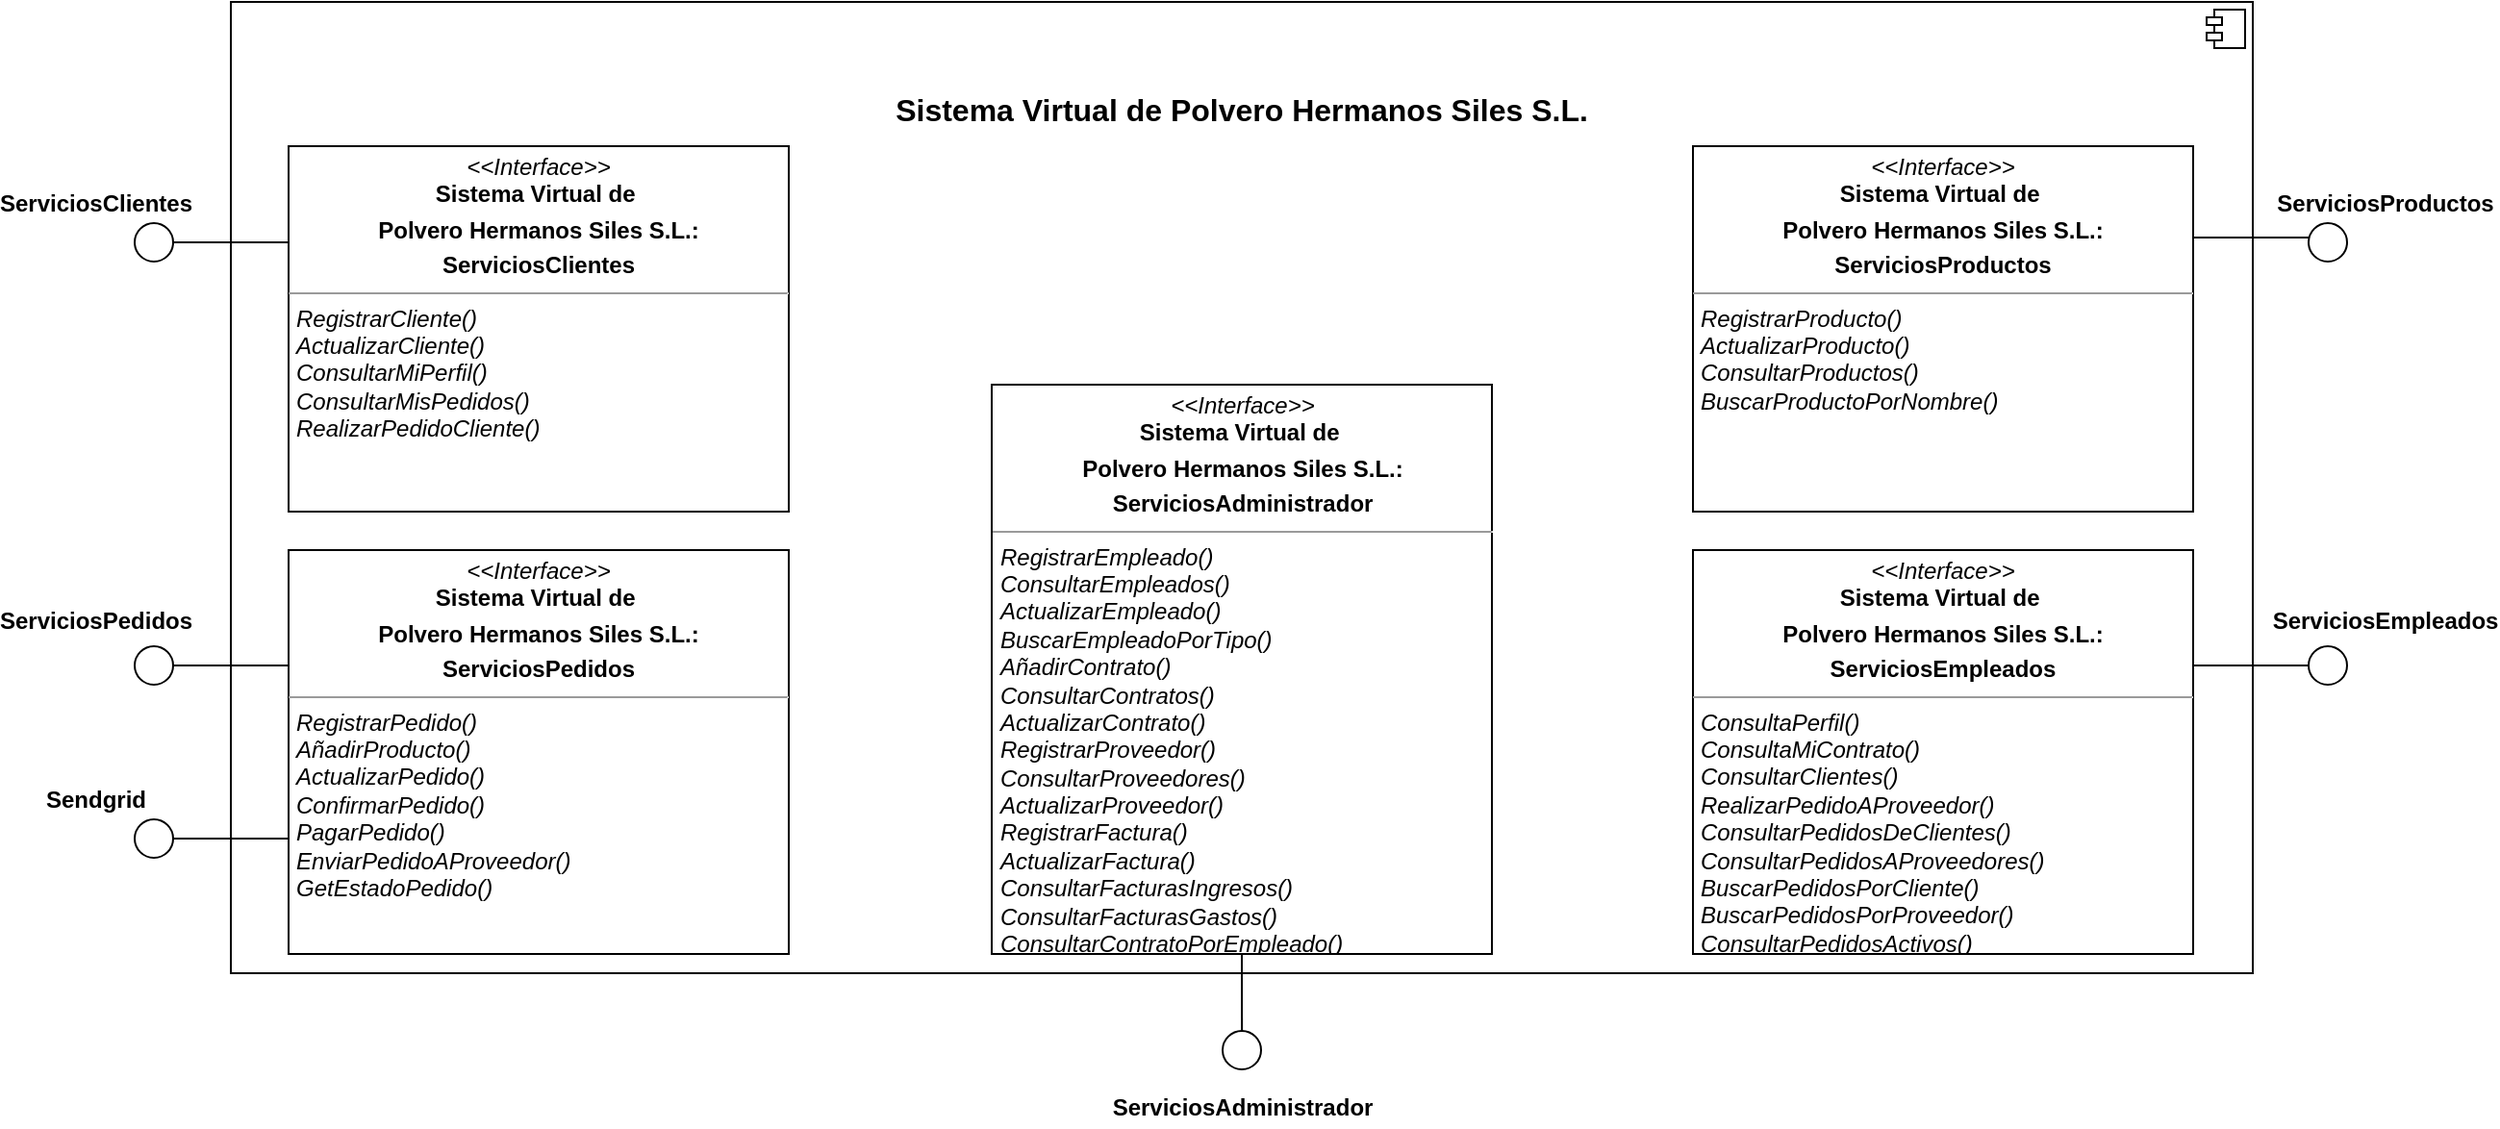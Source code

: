 <mxfile version="14.2.7" type="device"><diagram id="bIbqRtzF2yHmkjVtF5SZ" name="Page-1"><mxGraphModel dx="1038" dy="523" grid="0" gridSize="10" guides="0" tooltips="1" connect="1" arrows="1" fold="1" page="0" pageScale="1" pageWidth="827" pageHeight="1169" math="0" shadow="0"><root><mxCell id="0"/><mxCell id="1" parent="0"/><mxCell id="0OEKfoohq0oZQzU5vVc0-1" value="&lt;p style=&quot;margin: 0px ; margin-top: 6px ; text-align: center&quot;&gt;&lt;b&gt;&lt;br&gt;&lt;/b&gt;&lt;/p&gt;&lt;p style=&quot;margin: 0px ; margin-top: 6px ; text-align: center&quot;&gt;&lt;b&gt;&lt;br&gt;&lt;/b&gt;&lt;/p&gt;&lt;p style=&quot;margin: 0px ; margin-top: 6px ; text-align: center&quot;&gt;&lt;b&gt;&lt;font style=&quot;font-size: 16px&quot;&gt;Sistema Virtual de Polvero Hermanos Siles S.L.&lt;/font&gt;&lt;/b&gt;&lt;br&gt;&lt;/p&gt;" style="align=left;overflow=fill;html=1;dropTarget=0;" parent="1" vertex="1"><mxGeometry x="270" y="295" width="1051" height="505" as="geometry"/></mxCell><mxCell id="0OEKfoohq0oZQzU5vVc0-2" value="" style="shape=component;jettyWidth=8;jettyHeight=4;" parent="0OEKfoohq0oZQzU5vVc0-1" vertex="1"><mxGeometry x="1" width="20" height="20" relative="1" as="geometry"><mxPoint x="-24" y="4" as="offset"/></mxGeometry></mxCell><mxCell id="0OEKfoohq0oZQzU5vVc0-3" value="&lt;p style=&quot;margin: 0px ; margin-top: 4px ; text-align: center&quot;&gt;&lt;i&gt;&amp;lt;&amp;lt;Interface&amp;gt;&amp;gt;&lt;/i&gt;&lt;br&gt;&lt;b&gt;Sistema Virtual de&amp;nbsp;&lt;/b&gt;&lt;br&gt;&lt;/p&gt;&lt;p style=&quot;margin: 0px ; margin-top: 4px ; text-align: center&quot;&gt;&lt;b&gt;Polvero Hermanos Siles S.L.:&lt;/b&gt;&lt;br&gt;&lt;/p&gt;&lt;p style=&quot;margin: 0px ; margin-top: 4px ; text-align: center&quot;&gt;&lt;b&gt;ServiciosClientes&lt;/b&gt;&lt;/p&gt;&lt;hr size=&quot;1&quot;&gt;&lt;p style=&quot;margin: 0px ; margin-left: 4px&quot;&gt;&lt;i&gt;RegistrarCliente()&lt;/i&gt;&lt;/p&gt;&lt;p style=&quot;margin: 0px ; margin-left: 4px&quot;&gt;&lt;i&gt;ActualizarCliente()&lt;/i&gt;&lt;/p&gt;&lt;p style=&quot;margin: 0px ; margin-left: 4px&quot;&gt;&lt;i&gt;ConsultarMiPerfil()&lt;/i&gt;&lt;/p&gt;&lt;p style=&quot;margin: 0px ; margin-left: 4px&quot;&gt;&lt;i&gt;ConsultarMisPedidos()&lt;/i&gt;&lt;/p&gt;&lt;p style=&quot;margin: 0px ; margin-left: 4px&quot;&gt;&lt;i&gt;RealizarPedidoCliente()&lt;/i&gt;&lt;/p&gt;" style="verticalAlign=top;align=left;overflow=fill;fontSize=12;fontFamily=Helvetica;html=1;" parent="1" vertex="1"><mxGeometry x="300" y="370" width="260" height="190" as="geometry"/></mxCell><mxCell id="0OEKfoohq0oZQzU5vVc0-4" value="&lt;p style=&quot;margin: 0px ; margin-top: 4px ; text-align: center&quot;&gt;&lt;i&gt;&amp;lt;&amp;lt;Interface&amp;gt;&amp;gt;&lt;/i&gt;&lt;br&gt;&lt;b&gt;Sistema Virtual de&amp;nbsp;&lt;/b&gt;&lt;br&gt;&lt;/p&gt;&lt;p style=&quot;margin: 0px ; margin-top: 4px ; text-align: center&quot;&gt;&lt;b&gt;Polvero Hermanos Siles S.L.:&lt;/b&gt;&lt;br&gt;&lt;/p&gt;&lt;p style=&quot;margin: 0px ; margin-top: 4px ; text-align: center&quot;&gt;&lt;b&gt;ServiciosAdministrador&lt;/b&gt;&lt;/p&gt;&lt;hr size=&quot;1&quot;&gt;&lt;p style=&quot;margin: 0px ; margin-left: 4px&quot;&gt;&lt;i&gt;RegistrarEmpleado()&lt;/i&gt;&lt;/p&gt;&lt;p style=&quot;margin: 0px ; margin-left: 4px&quot;&gt;&lt;i&gt;ConsultarEmpleados()&lt;/i&gt;&lt;/p&gt;&lt;p style=&quot;margin: 0px ; margin-left: 4px&quot;&gt;&lt;i&gt;ActualizarEmpleado()&lt;br&gt;&lt;/i&gt;&lt;/p&gt;&lt;p style=&quot;margin: 0px ; margin-left: 4px&quot;&gt;&lt;i&gt;BuscarEmpleadoPorTipo()&lt;/i&gt;&lt;/p&gt;&lt;p style=&quot;margin: 0px ; margin-left: 4px&quot;&gt;&lt;i&gt;AñadirContrato()&lt;/i&gt;&lt;/p&gt;&lt;p style=&quot;margin: 0px ; margin-left: 4px&quot;&gt;&lt;i&gt;ConsultarContratos()&lt;/i&gt;&lt;/p&gt;&lt;p style=&quot;margin: 0px ; margin-left: 4px&quot;&gt;&lt;i&gt;ActualizarContrato()&lt;/i&gt;&lt;/p&gt;&lt;p style=&quot;margin: 0px ; margin-left: 4px&quot;&gt;&lt;i&gt;RegistrarProveedor()&lt;/i&gt;&lt;/p&gt;&lt;p style=&quot;margin: 0px ; margin-left: 4px&quot;&gt;&lt;i&gt;ConsultarProveedores()&lt;/i&gt;&lt;/p&gt;&lt;p style=&quot;margin: 0px ; margin-left: 4px&quot;&gt;&lt;i&gt;ActualizarProveedor()&lt;/i&gt;&lt;/p&gt;&lt;p style=&quot;margin: 0px ; margin-left: 4px&quot;&gt;&lt;i&gt;RegistrarFactura()&lt;/i&gt;&lt;/p&gt;&lt;p style=&quot;margin: 0px ; margin-left: 4px&quot;&gt;&lt;i&gt;ActualizarFactura()&lt;/i&gt;&lt;/p&gt;&lt;p style=&quot;margin: 0px ; margin-left: 4px&quot;&gt;&lt;i&gt;ConsultarFacturasIngresos()&lt;/i&gt;&lt;/p&gt;&lt;p style=&quot;margin: 0px ; margin-left: 4px&quot;&gt;&lt;i&gt;ConsultarFacturasGastos()&lt;/i&gt;&lt;/p&gt;&lt;p style=&quot;margin: 0px ; margin-left: 4px&quot;&gt;&lt;i&gt;ConsultarContratoPorEmpleado()&lt;/i&gt;&lt;/p&gt;" style="verticalAlign=top;align=left;overflow=fill;fontSize=12;fontFamily=Helvetica;html=1;" parent="1" vertex="1"><mxGeometry x="665.5" y="494" width="260" height="296" as="geometry"/></mxCell><mxCell id="0OEKfoohq0oZQzU5vVc0-5" value="&lt;p style=&quot;margin: 0px ; margin-top: 4px ; text-align: center&quot;&gt;&lt;i&gt;&amp;lt;&amp;lt;Interface&amp;gt;&amp;gt;&lt;/i&gt;&lt;br&gt;&lt;b&gt;Sistema Virtual de&amp;nbsp;&lt;/b&gt;&lt;br&gt;&lt;/p&gt;&lt;p style=&quot;margin: 0px ; margin-top: 4px ; text-align: center&quot;&gt;&lt;b&gt;Polvero Hermanos Siles S.L.:&lt;/b&gt;&lt;br&gt;&lt;/p&gt;&lt;p style=&quot;margin: 0px ; margin-top: 4px ; text-align: center&quot;&gt;&lt;b&gt;ServiciosProductos&lt;/b&gt;&lt;/p&gt;&lt;hr size=&quot;1&quot;&gt;&lt;p style=&quot;margin: 0px ; margin-left: 4px&quot;&gt;&lt;i&gt;RegistrarProducto()&lt;/i&gt;&lt;/p&gt;&lt;p style=&quot;margin: 0px ; margin-left: 4px&quot;&gt;&lt;i&gt;ActualizarProducto()&lt;/i&gt;&lt;/p&gt;&lt;p style=&quot;margin: 0px ; margin-left: 4px&quot;&gt;&lt;i&gt;ConsultarProductos()&lt;/i&gt;&lt;/p&gt;&lt;p style=&quot;margin: 0px ; margin-left: 4px&quot;&gt;&lt;i&gt;BuscarProductoPorNombre()&lt;/i&gt;&lt;/p&gt;&lt;p style=&quot;margin: 0px ; margin-left: 4px&quot;&gt;&lt;br&gt;&lt;/p&gt;&lt;p style=&quot;margin: 0px ; margin-left: 4px&quot;&gt;&lt;br&gt;&lt;/p&gt;" style="verticalAlign=top;align=left;overflow=fill;fontSize=12;fontFamily=Helvetica;html=1;" parent="1" vertex="1"><mxGeometry x="1030" y="370" width="260" height="190" as="geometry"/></mxCell><mxCell id="0OEKfoohq0oZQzU5vVc0-6" value="&lt;p style=&quot;margin: 0px ; margin-top: 4px ; text-align: center&quot;&gt;&lt;i&gt;&amp;lt;&amp;lt;Interface&amp;gt;&amp;gt;&lt;/i&gt;&lt;br&gt;&lt;b&gt;Sistema Virtual de&amp;nbsp;&lt;/b&gt;&lt;br&gt;&lt;/p&gt;&lt;p style=&quot;margin: 0px ; margin-top: 4px ; text-align: center&quot;&gt;&lt;b&gt;Polvero Hermanos Siles S.L.:&lt;/b&gt;&lt;br&gt;&lt;/p&gt;&lt;p style=&quot;margin: 0px ; margin-top: 4px ; text-align: center&quot;&gt;&lt;b&gt;ServiciosEmpleados&lt;/b&gt;&lt;/p&gt;&lt;hr size=&quot;1&quot;&gt;&lt;p style=&quot;margin: 0px ; margin-left: 4px&quot;&gt;&lt;i&gt;ConsultaPerfil()&lt;/i&gt;&lt;/p&gt;&lt;p style=&quot;margin: 0px ; margin-left: 4px&quot;&gt;&lt;i&gt;ConsultaMiContrato()&lt;/i&gt;&lt;/p&gt;&lt;p style=&quot;margin: 0px ; margin-left: 4px&quot;&gt;&lt;i&gt;ConsultarClientes()&lt;/i&gt;&lt;/p&gt;&lt;p style=&quot;margin: 0px ; margin-left: 4px&quot;&gt;&lt;i&gt;RealizarPedidoAProveedor()&lt;/i&gt;&lt;/p&gt;&lt;p style=&quot;margin: 0px ; margin-left: 4px&quot;&gt;&lt;i&gt;ConsultarPedidosDeClientes()&lt;/i&gt;&lt;/p&gt;&lt;p style=&quot;margin: 0px ; margin-left: 4px&quot;&gt;&lt;i&gt;ConsultarPedidosAProveedores()&lt;/i&gt;&lt;/p&gt;&lt;p style=&quot;margin: 0px ; margin-left: 4px&quot;&gt;&lt;i&gt;BuscarPedidosPorCliente()&lt;/i&gt;&lt;/p&gt;&lt;p style=&quot;margin: 0px ; margin-left: 4px&quot;&gt;&lt;i&gt;BuscarPedidosPorProveedor()&lt;/i&gt;&lt;/p&gt;&lt;p style=&quot;margin: 0px ; margin-left: 4px&quot;&gt;&lt;i&gt;ConsultarPedidosActivos()&lt;/i&gt;&lt;/p&gt;" style="verticalAlign=top;align=left;overflow=fill;fontSize=12;fontFamily=Helvetica;html=1;" parent="1" vertex="1"><mxGeometry x="1030" y="580" width="260" height="210" as="geometry"/></mxCell><mxCell id="0OEKfoohq0oZQzU5vVc0-7" value="&lt;p style=&quot;margin: 0px ; margin-top: 4px ; text-align: center&quot;&gt;&lt;i&gt;&amp;lt;&amp;lt;Interface&amp;gt;&amp;gt;&lt;/i&gt;&lt;br&gt;&lt;b&gt;Sistema Virtual de&amp;nbsp;&lt;/b&gt;&lt;br&gt;&lt;/p&gt;&lt;p style=&quot;margin: 0px ; margin-top: 4px ; text-align: center&quot;&gt;&lt;b&gt;Polvero Hermanos Siles S.L.:&lt;/b&gt;&lt;br&gt;&lt;/p&gt;&lt;p style=&quot;margin: 0px ; margin-top: 4px ; text-align: center&quot;&gt;&lt;b&gt;ServiciosPedidos&lt;/b&gt;&lt;/p&gt;&lt;hr size=&quot;1&quot;&gt;&lt;p style=&quot;margin: 0px ; margin-left: 4px&quot;&gt;&lt;i&gt;RegistrarPedido()&lt;/i&gt;&lt;/p&gt;&lt;p style=&quot;margin: 0px ; margin-left: 4px&quot;&gt;&lt;i&gt;AñadirProducto()&lt;/i&gt;&lt;/p&gt;&lt;p style=&quot;margin: 0px ; margin-left: 4px&quot;&gt;&lt;i&gt;ActualizarPedido()&lt;/i&gt;&lt;/p&gt;&lt;p style=&quot;margin: 0px ; margin-left: 4px&quot;&gt;&lt;i&gt;ConfirmarPedido()&lt;/i&gt;&lt;/p&gt;&lt;p style=&quot;margin: 0px ; margin-left: 4px&quot;&gt;&lt;i&gt;PagarPedido()&lt;/i&gt;&lt;/p&gt;&lt;p style=&quot;margin: 0px ; margin-left: 4px&quot;&gt;&lt;i&gt;EnviarPedidoAProveedor()&lt;/i&gt;&lt;/p&gt;&lt;p style=&quot;margin: 0px ; margin-left: 4px&quot;&gt;&lt;i&gt;GetEstadoPedido()&lt;/i&gt;&lt;/p&gt;" style="verticalAlign=top;align=left;overflow=fill;fontSize=12;fontFamily=Helvetica;html=1;" parent="1" vertex="1"><mxGeometry x="300" y="580" width="260" height="210" as="geometry"/></mxCell><mxCell id="0OEKfoohq0oZQzU5vVc0-8" value="" style="rounded=0;orthogonalLoop=1;jettySize=auto;html=1;endArrow=none;endFill=0;" parent="1" target="0OEKfoohq0oZQzU5vVc0-10" edge="1"><mxGeometry relative="1" as="geometry"><mxPoint x="300" y="420" as="sourcePoint"/></mxGeometry></mxCell><mxCell id="0OEKfoohq0oZQzU5vVc0-10" value="" style="ellipse;whiteSpace=wrap;html=1;fontFamily=Helvetica;fontSize=12;fontColor=#000000;align=center;strokeColor=#000000;fillColor=#ffffff;points=[];aspect=fixed;resizable=1;direction=south;" parent="1" vertex="1"><mxGeometry x="220" y="410" width="20" height="20" as="geometry"/></mxCell><mxCell id="0OEKfoohq0oZQzU5vVc0-14" value="" style="edgeStyle=orthogonalEdgeStyle;rounded=0;orthogonalLoop=1;jettySize=auto;html=1;endArrow=none;endFill=0;entryX=0.5;entryY=1;entryDx=0;entryDy=0;exitX=-0.007;exitY=0.497;exitDx=0;exitDy=0;exitPerimeter=0;" parent="1" source="0OEKfoohq0oZQzU5vVc0-12" target="0OEKfoohq0oZQzU5vVc0-4" edge="1"><mxGeometry relative="1" as="geometry"><mxPoint x="239" y="638" as="sourcePoint"/><Array as="points"><mxPoint x="795" y="830"/><mxPoint x="795" y="830"/></Array></mxGeometry></mxCell><mxCell id="0OEKfoohq0oZQzU5vVc0-12" value="" style="ellipse;whiteSpace=wrap;html=1;fontFamily=Helvetica;fontSize=12;fontColor=#000000;align=center;strokeColor=#000000;fillColor=#ffffff;points=[];aspect=fixed;resizable=1;direction=south;" parent="1" vertex="1"><mxGeometry x="785.5" y="830" width="20" height="20" as="geometry"/></mxCell><mxCell id="0OEKfoohq0oZQzU5vVc0-18" value="" style="edgeStyle=orthogonalEdgeStyle;rounded=0;orthogonalLoop=1;jettySize=auto;html=1;endArrow=none;endFill=0;entryX=1;entryY=0.25;entryDx=0;entryDy=0;" parent="1" source="0OEKfoohq0oZQzU5vVc0-15" target="0OEKfoohq0oZQzU5vVc0-6" edge="1"><mxGeometry relative="1" as="geometry"><Array as="points"><mxPoint x="1340" y="640"/><mxPoint x="1340" y="640"/></Array></mxGeometry></mxCell><mxCell id="0OEKfoohq0oZQzU5vVc0-15" value="" style="ellipse;whiteSpace=wrap;html=1;fontFamily=Helvetica;fontSize=12;fontColor=#000000;align=center;strokeColor=#000000;fillColor=#ffffff;points=[];aspect=fixed;resizable=1;direction=south;" parent="1" vertex="1"><mxGeometry x="1350" y="630" width="20" height="20" as="geometry"/></mxCell><mxCell id="0OEKfoohq0oZQzU5vVc0-17" value="" style="edgeStyle=orthogonalEdgeStyle;rounded=0;orthogonalLoop=1;jettySize=auto;html=1;endArrow=none;endFill=0;entryX=1;entryY=0.25;entryDx=0;entryDy=0;" parent="1" source="0OEKfoohq0oZQzU5vVc0-16" target="0OEKfoohq0oZQzU5vVc0-5" edge="1"><mxGeometry relative="1" as="geometry"><Array as="points"><mxPoint x="1325" y="418"/></Array></mxGeometry></mxCell><mxCell id="0OEKfoohq0oZQzU5vVc0-16" value="" style="ellipse;whiteSpace=wrap;html=1;fontFamily=Helvetica;fontSize=12;fontColor=#000000;align=center;strokeColor=#000000;fillColor=#ffffff;points=[];aspect=fixed;resizable=1;direction=south;" parent="1" vertex="1"><mxGeometry x="1350" y="410" width="20" height="20" as="geometry"/></mxCell><mxCell id="0OEKfoohq0oZQzU5vVc0-22" style="edgeStyle=orthogonalEdgeStyle;rounded=0;orthogonalLoop=1;jettySize=auto;html=1;endArrow=none;endFill=0;exitX=0.5;exitY=0.05;exitDx=0;exitDy=0;exitPerimeter=0;" parent="1" source="0OEKfoohq0oZQzU5vVc0-19" target="0OEKfoohq0oZQzU5vVc0-7" edge="1"><mxGeometry relative="1" as="geometry"><Array as="points"><mxPoint x="290" y="640"/><mxPoint x="290" y="640"/></Array></mxGeometry></mxCell><mxCell id="0OEKfoohq0oZQzU5vVc0-19" value="" style="ellipse;whiteSpace=wrap;html=1;fontFamily=Helvetica;fontSize=12;fontColor=#000000;align=center;strokeColor=#000000;fillColor=#ffffff;points=[];aspect=fixed;resizable=1;direction=south;" parent="1" vertex="1"><mxGeometry x="220" y="630" width="20" height="20" as="geometry"/></mxCell><mxCell id="0OEKfoohq0oZQzU5vVc0-21" style="edgeStyle=orthogonalEdgeStyle;rounded=0;orthogonalLoop=1;jettySize=auto;html=1;endArrow=none;endFill=0;" parent="1" source="0OEKfoohq0oZQzU5vVc0-20" target="0OEKfoohq0oZQzU5vVc0-7" edge="1"><mxGeometry relative="1" as="geometry"><Array as="points"><mxPoint x="260" y="730"/><mxPoint x="260" y="730"/></Array></mxGeometry></mxCell><mxCell id="0OEKfoohq0oZQzU5vVc0-23" value="&lt;b&gt;ServiciosClientes&lt;/b&gt;" style="text;html=1;strokeColor=none;fillColor=none;align=center;verticalAlign=middle;whiteSpace=wrap;rounded=0;" parent="1" vertex="1"><mxGeometry x="180" y="390" width="40" height="20" as="geometry"/></mxCell><mxCell id="0OEKfoohq0oZQzU5vVc0-24" value="&lt;b&gt;ServiciosAdministrador&lt;/b&gt;" style="text;html=1;strokeColor=none;fillColor=none;align=center;verticalAlign=middle;whiteSpace=wrap;rounded=0;" parent="1" vertex="1"><mxGeometry x="775.5" y="860" width="40" height="20" as="geometry"/></mxCell><mxCell id="0OEKfoohq0oZQzU5vVc0-25" value="&lt;b&gt;ServiciosPedidos&lt;/b&gt;" style="text;html=1;strokeColor=none;fillColor=none;align=center;verticalAlign=middle;whiteSpace=wrap;rounded=0;" parent="1" vertex="1"><mxGeometry x="180" y="607" width="40" height="20" as="geometry"/></mxCell><mxCell id="0OEKfoohq0oZQzU5vVc0-26" value="&lt;b&gt;Sendgrid&lt;/b&gt;" style="text;html=1;strokeColor=none;fillColor=none;align=center;verticalAlign=middle;whiteSpace=wrap;rounded=0;" parent="1" vertex="1"><mxGeometry x="180" y="700" width="40" height="20" as="geometry"/></mxCell><mxCell id="0OEKfoohq0oZQzU5vVc0-27" value="&lt;b&gt;ServiciosProductos&lt;/b&gt;" style="text;html=1;strokeColor=none;fillColor=none;align=center;verticalAlign=middle;whiteSpace=wrap;rounded=0;" parent="1" vertex="1"><mxGeometry x="1370" y="390" width="40" height="20" as="geometry"/></mxCell><mxCell id="0OEKfoohq0oZQzU5vVc0-28" value="&lt;b&gt;ServiciosEmpleados&lt;/b&gt;" style="text;html=1;strokeColor=none;fillColor=none;align=center;verticalAlign=middle;whiteSpace=wrap;rounded=0;" parent="1" vertex="1"><mxGeometry x="1370" y="607" width="40" height="20" as="geometry"/></mxCell><mxCell id="0OEKfoohq0oZQzU5vVc0-20" value="" style="ellipse;whiteSpace=wrap;html=1;fontFamily=Helvetica;fontSize=12;fontColor=#000000;align=center;strokeColor=#000000;fillColor=#ffffff;points=[];aspect=fixed;resizable=1;direction=south;" parent="1" vertex="1"><mxGeometry x="220" y="720" width="20" height="20" as="geometry"/></mxCell></root></mxGraphModel></diagram></mxfile>